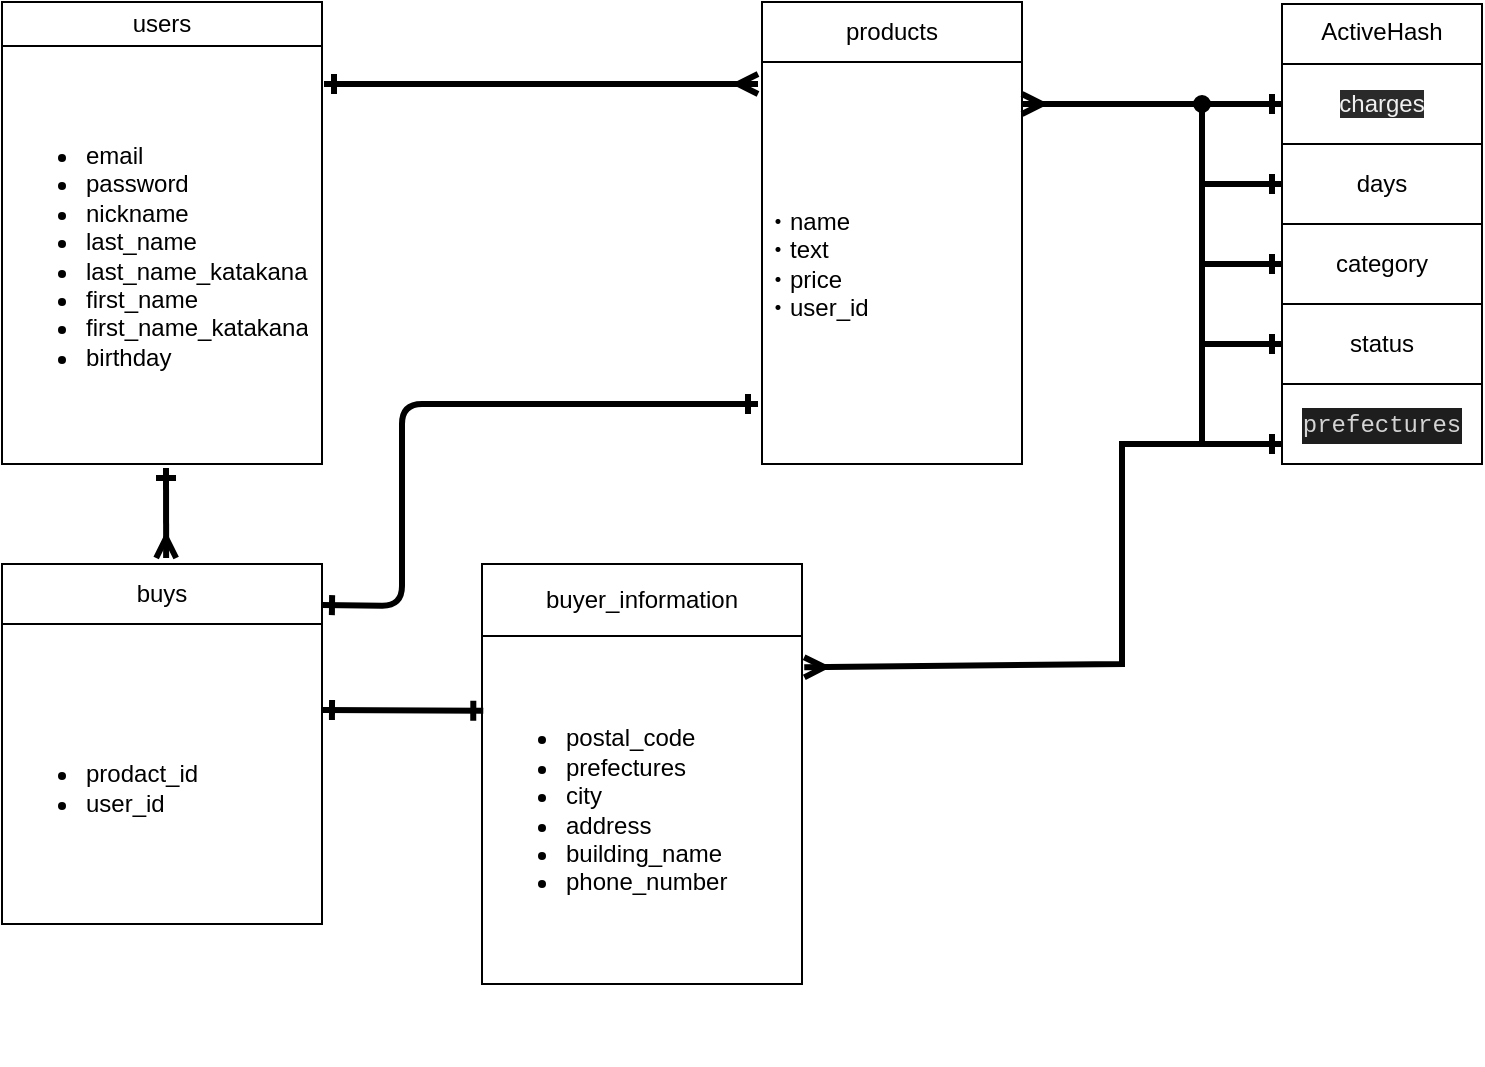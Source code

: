 <mxfile version="13.10.0" type="embed">
    <diagram id="D8iwyfPVuVP7jHjBkO_9" name="ページ1">
        <mxGraphModel dx="512" dy="441" grid="1" gridSize="10" guides="1" tooltips="1" connect="1" arrows="1" fold="1" page="1" pageScale="1" pageWidth="827" pageHeight="1169" math="0" shadow="0">
            <root>
                <mxCell id="0"/>
                <mxCell id="1" parent="0"/>
                <mxCell id="9" value="" style="shape=table;html=1;whiteSpace=wrap;startSize=0;container=1;collapsible=0;childLayout=tableLayout;" parent="1" vertex="1">
                    <mxGeometry y="39" width="160" height="231" as="geometry"/>
                </mxCell>
                <mxCell id="10" value="" style="shape=partialRectangle;html=1;whiteSpace=wrap;collapsible=0;dropTarget=0;pointerEvents=0;fillColor=none;top=0;left=0;bottom=0;right=0;points=[[0,0.5],[1,0.5]];portConstraint=eastwest;" parent="9" vertex="1">
                    <mxGeometry width="160" height="22" as="geometry"/>
                </mxCell>
                <mxCell id="11" value="users" style="shape=partialRectangle;html=1;whiteSpace=wrap;connectable=0;overflow=hidden;fillColor=none;top=0;left=0;bottom=0;right=0;" parent="10" vertex="1">
                    <mxGeometry width="160" height="22" as="geometry"/>
                </mxCell>
                <mxCell id="12" value="" style="shape=partialRectangle;html=1;whiteSpace=wrap;collapsible=0;dropTarget=0;pointerEvents=0;fillColor=none;top=0;left=0;bottom=0;right=0;points=[[0,0.5],[1,0.5]];portConstraint=eastwest;" parent="9" vertex="1">
                    <mxGeometry y="22" width="160" height="209" as="geometry"/>
                </mxCell>
                <mxCell id="13" value="&lt;ul&gt;&lt;li&gt;email&lt;/li&gt;&lt;li&gt;password&lt;/li&gt;&lt;li&gt;nickname&lt;/li&gt;&lt;li&gt;last_name&lt;/li&gt;&lt;li&gt;last_name_katakana&lt;/li&gt;&lt;li&gt;first_name&lt;/li&gt;&lt;li&gt;first_name_katakana&lt;/li&gt;&lt;li&gt;birthday&lt;/li&gt;&lt;/ul&gt;" style="shape=partialRectangle;html=1;whiteSpace=wrap;connectable=0;overflow=hidden;fillColor=none;top=0;left=0;bottom=0;right=0;align=left;" parent="12" vertex="1">
                    <mxGeometry width="160" height="209" as="geometry"/>
                </mxCell>
                <mxCell id="14" value="" style="shape=partialRectangle;html=1;whiteSpace=wrap;collapsible=0;dropTarget=0;pointerEvents=0;fillColor=none;top=0;left=0;bottom=0;right=0;points=[[0,0.5],[1,0.5]];portConstraint=eastwest;" parent="1" vertex="1">
                    <mxGeometry x="90" y="50" width="140" height="20" as="geometry"/>
                </mxCell>
                <mxCell id="15" value="" style="shape=partialRectangle;html=1;whiteSpace=wrap;connectable=0;overflow=hidden;fillColor=none;top=0;left=0;bottom=0;right=0;" parent="14" vertex="1">
                    <mxGeometry width="140" height="20" as="geometry"/>
                </mxCell>
                <mxCell id="30" value="" style="shape=table;html=1;whiteSpace=wrap;startSize=0;container=1;collapsible=0;childLayout=tableLayout;" parent="1" vertex="1">
                    <mxGeometry y="320" width="160" height="180" as="geometry"/>
                </mxCell>
                <mxCell id="31" value="" style="shape=partialRectangle;html=1;whiteSpace=wrap;collapsible=0;dropTarget=0;pointerEvents=0;fillColor=none;top=0;left=0;bottom=0;right=0;points=[[0,0.5],[1,0.5]];portConstraint=eastwest;" parent="30" vertex="1">
                    <mxGeometry width="160" height="30" as="geometry"/>
                </mxCell>
                <mxCell id="32" value="buys" style="shape=partialRectangle;html=1;whiteSpace=wrap;connectable=0;overflow=hidden;fillColor=none;top=0;left=0;bottom=0;right=0;" parent="31" vertex="1">
                    <mxGeometry width="160" height="30" as="geometry"/>
                </mxCell>
                <mxCell id="33" value="" style="shape=partialRectangle;html=1;whiteSpace=wrap;collapsible=0;dropTarget=0;pointerEvents=0;fillColor=none;top=0;left=0;bottom=0;right=0;points=[[0,0.5],[1,0.5]];portConstraint=eastwest;" parent="30" vertex="1">
                    <mxGeometry y="30" width="160" height="150" as="geometry"/>
                </mxCell>
                <mxCell id="34" value="&lt;div&gt;&lt;br&gt;&lt;/div&gt;&lt;ul&gt;&lt;li&gt;prodact_id&lt;/li&gt;&lt;li&gt;user_id&lt;/li&gt;&lt;/ul&gt;" style="shape=partialRectangle;html=1;whiteSpace=wrap;connectable=0;overflow=hidden;fillColor=none;top=0;left=0;bottom=0;right=0;align=left;" parent="33" vertex="1">
                    <mxGeometry width="160" height="150" as="geometry"/>
                </mxCell>
                <mxCell id="35" value="" style="shape=table;html=1;whiteSpace=wrap;startSize=0;container=1;collapsible=0;childLayout=tableLayout;" parent="1" vertex="1">
                    <mxGeometry x="240" y="320" width="160" height="210" as="geometry"/>
                </mxCell>
                <mxCell id="36" value="" style="shape=partialRectangle;html=1;whiteSpace=wrap;collapsible=0;dropTarget=0;pointerEvents=0;fillColor=none;top=0;left=0;bottom=0;right=0;points=[[0,0.5],[1,0.5]];portConstraint=eastwest;" parent="35" vertex="1">
                    <mxGeometry width="160" height="36" as="geometry"/>
                </mxCell>
                <mxCell id="37" value="buyer_information" style="shape=partialRectangle;html=1;whiteSpace=wrap;connectable=0;overflow=hidden;fillColor=none;top=0;left=0;bottom=0;right=0;" parent="36" vertex="1">
                    <mxGeometry width="160" height="36" as="geometry"/>
                </mxCell>
                <mxCell id="38" value="" style="shape=partialRectangle;html=1;whiteSpace=wrap;collapsible=0;dropTarget=0;pointerEvents=0;fillColor=none;top=0;left=0;bottom=0;right=0;points=[[0,0.5],[1,0.5]];portConstraint=eastwest;" parent="35" vertex="1">
                    <mxGeometry y="36" width="160" height="174" as="geometry"/>
                </mxCell>
                <mxCell id="39" value="&lt;ul&gt;&lt;li&gt;postal_code&lt;/li&gt;&lt;li&gt;prefectures&lt;/li&gt;&lt;li&gt;city&lt;/li&gt;&lt;li&gt;address&lt;/li&gt;&lt;li&gt;building_name&lt;/li&gt;&lt;li&gt;phone_number&lt;/li&gt;&lt;/ul&gt;" style="shape=partialRectangle;html=1;whiteSpace=wrap;connectable=0;overflow=hidden;fillColor=none;top=0;left=0;bottom=0;right=0;align=left;" parent="38" vertex="1">
                    <mxGeometry width="160" height="174" as="geometry"/>
                </mxCell>
                <mxCell id="42" value="" style="fontSize=12;html=1;endArrow=ERone;startArrow=ERone;strokeWidth=3;entryX=0.004;entryY=0.215;entryDx=0;entryDy=0;entryPerimeter=0;endFill=0;startFill=0;" parent="1" target="38" edge="1">
                    <mxGeometry width="100" height="100" relative="1" as="geometry">
                        <mxPoint x="160" y="393" as="sourcePoint"/>
                        <mxPoint x="300" y="420" as="targetPoint"/>
                    </mxGeometry>
                </mxCell>
                <mxCell id="49" style="edgeStyle=none;rounded=0;orthogonalLoop=1;jettySize=auto;html=1;exitX=0.5;exitY=1;exitDx=0;exitDy=0;startArrow=ERone;startFill=0;endArrow=ERmany;endFill=0;strokeWidth=3;" parent="1" edge="1">
                    <mxGeometry relative="1" as="geometry">
                        <mxPoint x="320" y="560" as="sourcePoint"/>
                        <mxPoint x="320" y="560" as="targetPoint"/>
                    </mxGeometry>
                </mxCell>
                <mxCell id="78" value="" style="edgeStyle=entityRelationEdgeStyle;fontSize=12;html=1;endArrow=ERmany;startArrow=ERone;strokeWidth=3;endFill=0;startFill=0;" parent="1" edge="1">
                    <mxGeometry width="100" height="100" relative="1" as="geometry">
                        <mxPoint x="161" y="80" as="sourcePoint"/>
                        <mxPoint x="378" y="80" as="targetPoint"/>
                    </mxGeometry>
                </mxCell>
                <mxCell id="80" value="" style="shape=table;html=1;whiteSpace=wrap;startSize=0;container=1;collapsible=0;childLayout=tableLayout;" parent="1" vertex="1">
                    <mxGeometry x="380" y="39" width="130" height="231" as="geometry"/>
                </mxCell>
                <mxCell id="81" value="" style="shape=partialRectangle;html=1;whiteSpace=wrap;collapsible=0;dropTarget=0;pointerEvents=0;fillColor=none;top=0;left=0;bottom=0;right=0;points=[[0,0.5],[1,0.5]];portConstraint=eastwest;" parent="80" vertex="1">
                    <mxGeometry width="130" height="30" as="geometry"/>
                </mxCell>
                <mxCell id="82" value="products" style="shape=partialRectangle;html=1;whiteSpace=wrap;connectable=0;overflow=hidden;fillColor=none;top=0;left=0;bottom=0;right=0;" parent="81" vertex="1">
                    <mxGeometry width="130" height="30" as="geometry"/>
                </mxCell>
                <mxCell id="83" value="" style="shape=partialRectangle;html=1;whiteSpace=wrap;collapsible=0;dropTarget=0;pointerEvents=0;fillColor=none;top=0;left=0;bottom=0;right=0;points=[[0,0.5],[1,0.5]];portConstraint=eastwest;" parent="80" vertex="1">
                    <mxGeometry y="30" width="130" height="201" as="geometry"/>
                </mxCell>
                <mxCell id="84" value="&lt;span&gt;・name&lt;/span&gt;&lt;br&gt;&lt;span&gt;・text&lt;/span&gt;&lt;br&gt;&lt;span&gt;・price&lt;/span&gt;&lt;div style=&quot;display: inline&quot;&gt;&lt;span&gt;&lt;br&gt;&lt;/span&gt;・user_id&lt;span&gt;&lt;br&gt;&lt;/span&gt;&lt;/div&gt;&lt;span style=&quot;color: rgba(0 , 0 , 0 , 0) ; font-family: monospace ; font-size: 0px&quot;&gt;&lt;ul&gt;&lt;li&gt;&lt;span style=&quot;color: rgba(0 , 0 , 0 , 0) ; font-family: monospace ; font-size: 0px&quot;&gt;&lt;div&gt;&lt;span&gt;%3CmxGraphModel%3E%3Croot%3E%3CmxCell%20id%3D%220%22%2F%3E%3CmxCell%20id%3D%221%22%20parent%3D%220%22%2F%3E%3CmxCell%20id%3D%222%22%20value%3D%22%22%20style%3D%22edgeStyle%3DentityRelationEdgeStyle%3BfontSize%3D12%3Bhtml%3D1%3BendArrow%3DERone%3BstartArrow%3DERmany%3BstrokeWidth%3D3%3BendFill%3D0%3BstartFill%3D0%3B%22%20edge%3D%221%22%20parent%3D%221%22%3E%3CmxGeometry%20width%3D%22100%22%20height%3D%22100%22%20relative%3D%221%22%20as%3D%22geometry%22%3E%3CmxPoint%20x%3D%22360.0%22%20y%3D%22110%22%20as%3D%22sourcePoint%22%2F%3E%3CmxPoint%20x%3D%22400.0%22%20y%3D%22110.34%22%20as%3D%22targetPoint%22%2F%3E%3C%2FmxGeometry%3E%3C%2FmxCell%3E%3C%2Froot%3E%3C%2FmxGraphModel%3E&lt;/span&gt;&lt;/div&gt;&lt;/span&gt;&lt;/li&gt;&lt;/ul&gt;&lt;/span&gt;" style="shape=partialRectangle;html=1;whiteSpace=wrap;connectable=0;overflow=hidden;fillColor=none;top=0;left=0;bottom=0;right=0;align=left;" parent="83" vertex="1">
                    <mxGeometry width="130" height="201" as="geometry"/>
                </mxCell>
                <mxCell id="115" value="" style="fontSize=12;html=1;endArrow=ERone;startArrow=ERone;strokeWidth=3;endFill=0;startFill=0;" edge="1" parent="1">
                    <mxGeometry width="100" height="100" relative="1" as="geometry">
                        <mxPoint x="160" y="340.5" as="sourcePoint"/>
                        <mxPoint x="378" y="240" as="targetPoint"/>
                        <Array as="points">
                            <mxPoint x="200" y="341"/>
                            <mxPoint x="200" y="240"/>
                            <mxPoint x="350" y="240"/>
                        </Array>
                    </mxGeometry>
                </mxCell>
                <mxCell id="116" value="" style="fontSize=12;html=1;endArrow=ERmany;startArrow=ERone;strokeWidth=3;entryX=0.513;entryY=-0.1;entryDx=0;entryDy=0;entryPerimeter=0;endFill=0;startFill=0;" edge="1" parent="1" target="31">
                    <mxGeometry width="100" height="100" relative="1" as="geometry">
                        <mxPoint x="82" y="272" as="sourcePoint"/>
                        <mxPoint x="120.32" y="290.605" as="targetPoint"/>
                    </mxGeometry>
                </mxCell>
                <mxCell id="127" value="" style="edgeStyle=entityRelationEdgeStyle;fontSize=12;html=1;endArrow=oval;startArrow=ERmany;strokeWidth=3;endFill=1;startFill=0;" edge="1" parent="1">
                    <mxGeometry width="100" height="100" relative="1" as="geometry">
                        <mxPoint x="510" y="90" as="sourcePoint"/>
                        <mxPoint x="600" y="90" as="targetPoint"/>
                    </mxGeometry>
                </mxCell>
                <mxCell id="135" value="" style="group" vertex="1" connectable="0" parent="1">
                    <mxGeometry x="640" y="40" width="100" height="230" as="geometry"/>
                </mxCell>
                <mxCell id="134" value="ActiveHash" style="whiteSpace=wrap;html=1;align=center;verticalAlign=top;" vertex="1" parent="135">
                    <mxGeometry width="100" height="230" as="geometry"/>
                </mxCell>
                <mxCell id="130" value="days" style="whiteSpace=wrap;html=1;align=center;" vertex="1" parent="135">
                    <mxGeometry y="70" width="100" height="40" as="geometry"/>
                </mxCell>
                <mxCell id="131" value="category&lt;span style=&quot;color: rgba(0 , 0 , 0 , 0) ; font-family: monospace ; font-size: 0px&quot;&gt;%3CmxGraphModel%3E%3Croot%3E%3CmxCell%20id%3D%220%22%2F%3E%3CmxCell%20id%3D%221%22%20parent%3D%220%22%2F%3E%3CmxCell%20id%3D%222%22%20value%3D%22days%22%20style%3D%22whiteSpace%3Dwrap%3Bhtml%3D1%3Balign%3Dcenter%3B%22%20vertex%3D%221%22%20parent%3D%221%22%3E%3CmxGeometry%20x%3D%22600%22%20y%3D%22280%22%20width%3D%22100%22%20height%3D%2240%22%20as%3D%22geometry%22%2F%3E%3C%2FmxCell%3E%3C%2Froot%3E%3C%2FmxGraphModel%3E&lt;/span&gt;" style="whiteSpace=wrap;html=1;align=center;" vertex="1" parent="135">
                    <mxGeometry y="110" width="100" height="40" as="geometry"/>
                </mxCell>
                <mxCell id="132" value="status" style="whiteSpace=wrap;html=1;align=center;" vertex="1" parent="135">
                    <mxGeometry y="150" width="100" height="40" as="geometry"/>
                </mxCell>
                <mxCell id="133" value="&lt;meta charset=&quot;utf-8&quot;&gt;&lt;span style=&quot;color: rgb(240, 240, 240); font-size: 12px; font-style: normal; font-weight: 400; letter-spacing: normal; text-align: left; text-indent: 0px; text-transform: none; word-spacing: 0px; background-color: rgb(42, 42, 42); font-family: helvetica;&quot;&gt;c&lt;/span&gt;&lt;span style=&quot;color: rgb(240, 240, 240); font-family: helvetica; font-size: 12px; font-style: normal; font-weight: 400; letter-spacing: normal; text-align: left; text-indent: 0px; text-transform: none; word-spacing: 0px; background-color: rgb(42, 42, 42);&quot;&gt;harges&lt;/span&gt;" style="whiteSpace=wrap;html=1;align=center;" vertex="1" parent="135">
                    <mxGeometry y="30" width="100" height="40" as="geometry"/>
                </mxCell>
                <mxCell id="129" value="&lt;div style=&quot;color: rgb(212 , 212 , 212) ; background-color: rgb(30 , 30 , 30) ; font-family: &amp;#34;menlo&amp;#34; , &amp;#34;monaco&amp;#34; , &amp;#34;courier new&amp;#34; , monospace ; line-height: 18px&quot;&gt;prefectures&lt;/div&gt;" style="whiteSpace=wrap;html=1;align=center;" vertex="1" parent="135">
                    <mxGeometry y="190" width="100" height="40" as="geometry"/>
                </mxCell>
                <mxCell id="136" value="" style="endArrow=ERone;html=1;rounded=0;strokeWidth=3;endFill=0;" edge="1" parent="1">
                    <mxGeometry relative="1" as="geometry">
                        <mxPoint x="550" y="90" as="sourcePoint"/>
                        <mxPoint x="640" y="90" as="targetPoint"/>
                    </mxGeometry>
                </mxCell>
                <mxCell id="141" value="" style="endArrow=ERone;html=1;rounded=0;strokeWidth=3;startArrow=ERmany;startFill=0;exitX=1.007;exitY=0.09;exitDx=0;exitDy=0;exitPerimeter=0;endFill=0;" edge="1" parent="1" source="38">
                    <mxGeometry relative="1" as="geometry">
                        <mxPoint x="406" y="530" as="sourcePoint"/>
                        <mxPoint x="640" y="260" as="targetPoint"/>
                        <Array as="points">
                            <mxPoint x="560" y="370"/>
                            <mxPoint x="560" y="260"/>
                        </Array>
                    </mxGeometry>
                </mxCell>
                <mxCell id="142" value="" style="endArrow=ERone;html=1;rounded=0;strokeWidth=3;endFill=0;" edge="1" parent="1">
                    <mxGeometry relative="1" as="geometry">
                        <mxPoint x="600" y="170" as="sourcePoint"/>
                        <mxPoint x="640" y="170" as="targetPoint"/>
                    </mxGeometry>
                </mxCell>
                <mxCell id="143" value="" style="endArrow=ERone;html=1;rounded=0;strokeWidth=3;endFill=0;" edge="1" parent="1">
                    <mxGeometry relative="1" as="geometry">
                        <mxPoint x="600" y="210" as="sourcePoint"/>
                        <mxPoint x="640" y="210" as="targetPoint"/>
                    </mxGeometry>
                </mxCell>
                <mxCell id="144" value="" style="endArrow=ERone;html=1;rounded=0;strokeWidth=3;endFill=0;" edge="1" parent="1">
                    <mxGeometry relative="1" as="geometry">
                        <mxPoint x="600" y="130" as="sourcePoint"/>
                        <mxPoint x="640" y="130" as="targetPoint"/>
                    </mxGeometry>
                </mxCell>
                <mxCell id="147" value="" style="endArrow=none;html=1;rounded=0;strokeWidth=3;endFill=0;" edge="1" parent="1">
                    <mxGeometry relative="1" as="geometry">
                        <mxPoint x="600" y="90" as="sourcePoint"/>
                        <mxPoint x="600" y="260" as="targetPoint"/>
                    </mxGeometry>
                </mxCell>
            </root>
        </mxGraphModel>
    </diagram>
</mxfile>